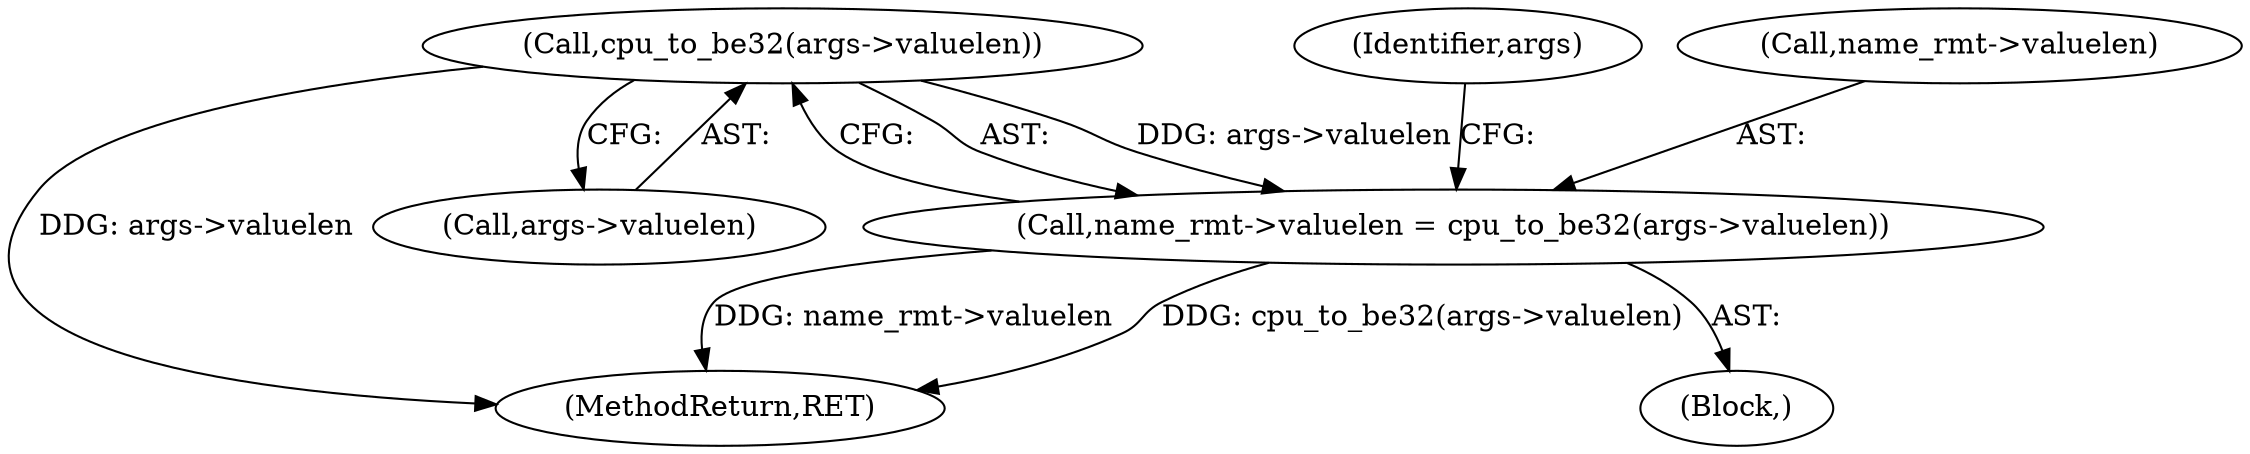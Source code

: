 digraph "0_linux_8275cdd0e7ac550dcce2b3ef6d2fb3b808c1ae59_4@pointer" {
"1000418" [label="(Call,cpu_to_be32(args->valuelen))"];
"1000414" [label="(Call,name_rmt->valuelen = cpu_to_be32(args->valuelen))"];
"1000414" [label="(Call,name_rmt->valuelen = cpu_to_be32(args->valuelen))"];
"1000498" [label="(MethodReturn,RET)"];
"1000419" [label="(Call,args->valuelen)"];
"1000390" [label="(Block,)"];
"1000418" [label="(Call,cpu_to_be32(args->valuelen))"];
"1000424" [label="(Identifier,args)"];
"1000415" [label="(Call,name_rmt->valuelen)"];
"1000418" -> "1000414"  [label="AST: "];
"1000418" -> "1000419"  [label="CFG: "];
"1000419" -> "1000418"  [label="AST: "];
"1000414" -> "1000418"  [label="CFG: "];
"1000418" -> "1000498"  [label="DDG: args->valuelen"];
"1000418" -> "1000414"  [label="DDG: args->valuelen"];
"1000414" -> "1000390"  [label="AST: "];
"1000415" -> "1000414"  [label="AST: "];
"1000424" -> "1000414"  [label="CFG: "];
"1000414" -> "1000498"  [label="DDG: cpu_to_be32(args->valuelen)"];
"1000414" -> "1000498"  [label="DDG: name_rmt->valuelen"];
}
